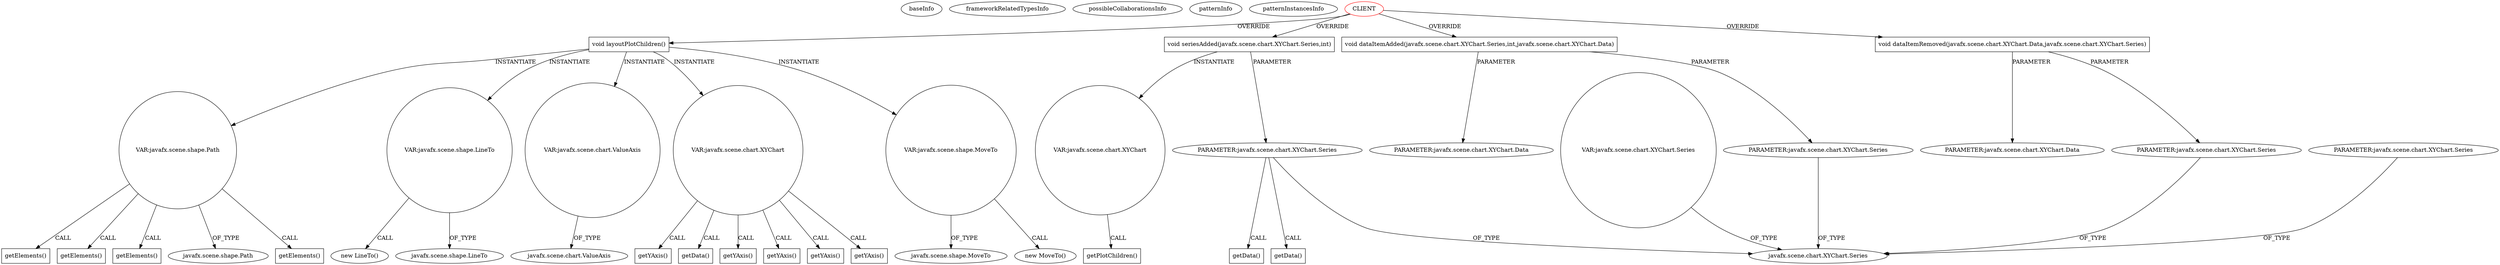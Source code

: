 digraph {
baseInfo[graphId=3691,category="pattern",isAnonymous=false,possibleRelation=false]
frameworkRelatedTypesInfo[]
possibleCollaborationsInfo[]
patternInfo[frequency=2.0,patternRootClient=0]
patternInstancesInfo[0="LichuanLu-ShunUI-FX~/LichuanLu-ShunUI-FX/ShunUI-FX-master/src/view/chart/StackedBarChart.java~StackedBarChart~811",1="TomaszKorecki-InvestorAssistant~/TomaszKorecki-InvestorAssistant/InvestorAssistant-master/Investor's assistant/src/investor/charts/CandleChart.java~CandleStickChart~1473"]
74[label="javafx.scene.shape.MoveTo",vertexType="FRAMEWORK_CLASS_TYPE",isFrameworkType=false]
73[label="VAR:javafx.scene.shape.MoveTo",vertexType="VARIABLE_EXPRESION",isFrameworkType=false,shape=circle]
72[label="new MoveTo()",vertexType="CONSTRUCTOR_CALL",isFrameworkType=false]
2[label="void layoutPlotChildren()",vertexType="OVERRIDING_METHOD_DECLARATION",isFrameworkType=false,shape=box]
0[label="CLIENT",vertexType="ROOT_CLIENT_CLASS_DECLARATION",isFrameworkType=false,color=red]
17[label="VAR:javafx.scene.shape.Path",vertexType="VARIABLE_EXPRESION",isFrameworkType=false,shape=circle]
93[label="void dataItemAdded(javafx.scene.chart.XYChart.Series,int,javafx.scene.chart.XYChart.Data)",vertexType="OVERRIDING_METHOD_DECLARATION",isFrameworkType=false,shape=box]
94[label="PARAMETER:javafx.scene.chart.XYChart.Series",vertexType="PARAMETER_DECLARATION",isFrameworkType=false]
106[label="void seriesAdded(javafx.scene.chart.XYChart.Series,int)",vertexType="OVERRIDING_METHOD_DECLARATION",isFrameworkType=false,shape=box]
107[label="PARAMETER:javafx.scene.chart.XYChart.Series",vertexType="PARAMETER_DECLARATION",isFrameworkType=false]
110[label="getData()",vertexType="INSIDE_CALL",isFrameworkType=false,shape=box]
112[label="getData()",vertexType="INSIDE_CALL",isFrameworkType=false,shape=box]
98[label="void dataItemRemoved(javafx.scene.chart.XYChart.Data,javafx.scene.chart.XYChart.Series)",vertexType="OVERRIDING_METHOD_DECLARATION",isFrameworkType=false,shape=box]
101[label="PARAMETER:javafx.scene.chart.XYChart.Series",vertexType="PARAMETER_DECLARATION",isFrameworkType=false]
19[label="javafx.scene.shape.Path",vertexType="FRAMEWORK_CLASS_TYPE",isFrameworkType=false]
99[label="PARAMETER:javafx.scene.chart.XYChart.Data",vertexType="PARAMETER_DECLARATION",isFrameworkType=false]
83[label="VAR:javafx.scene.shape.LineTo",vertexType="VARIABLE_EXPRESION",isFrameworkType=false,shape=circle]
82[label="new LineTo()",vertexType="CONSTRUCTOR_CALL",isFrameworkType=false]
84[label="javafx.scene.shape.LineTo",vertexType="FRAMEWORK_CLASS_TYPE",isFrameworkType=false]
96[label="PARAMETER:javafx.scene.chart.XYChart.Data",vertexType="PARAMETER_DECLARATION",isFrameworkType=false]
18[label="getElements()",vertexType="INSIDE_CALL",isFrameworkType=false,shape=box]
81[label="getElements()",vertexType="INSIDE_CALL",isFrameworkType=false,shape=box]
71[label="getElements()",vertexType="INSIDE_CALL",isFrameworkType=false,shape=box]
69[label="getElements()",vertexType="INSIDE_CALL",isFrameworkType=false,shape=box]
58[label="VAR:javafx.scene.chart.ValueAxis",vertexType="VARIABLE_EXPRESION",isFrameworkType=false,shape=circle]
60[label="javafx.scene.chart.ValueAxis",vertexType="FRAMEWORK_CLASS_TYPE",isFrameworkType=false]
14[label="javafx.scene.chart.XYChart.Series",vertexType="FRAMEWORK_CLASS_TYPE",isFrameworkType=false]
104[label="PARAMETER:javafx.scene.chart.XYChart.Series",vertexType="PARAMETER_DECLARATION",isFrameworkType=false]
130[label="VAR:javafx.scene.chart.XYChart.Series",vertexType="VARIABLE_EXPRESION",isFrameworkType=false,shape=circle]
113[label="VAR:javafx.scene.chart.XYChart",vertexType="VARIABLE_EXPRESION",isFrameworkType=false,shape=circle]
114[label="getPlotChildren()",vertexType="INSIDE_CALL",isFrameworkType=false,shape=box]
3[label="VAR:javafx.scene.chart.XYChart",vertexType="VARIABLE_EXPRESION",isFrameworkType=false,shape=circle]
79[label="getYAxis()",vertexType="INSIDE_CALL",isFrameworkType=false,shape=box]
31[label="getYAxis()",vertexType="INSIDE_CALL",isFrameworkType=false,shape=box]
53[label="getYAxis()",vertexType="INSIDE_CALL",isFrameworkType=false,shape=box]
48[label="getYAxis()",vertexType="INSIDE_CALL",isFrameworkType=false,shape=box]
89[label="getYAxis()",vertexType="INSIDE_CALL",isFrameworkType=false,shape=box]
4[label="getData()",vertexType="INSIDE_CALL",isFrameworkType=false,shape=box]
17->81[label="CALL"]
107->112[label="CALL"]
3->4[label="CALL"]
107->14[label="OF_TYPE"]
93->96[label="PARAMETER"]
106->107[label="PARAMETER"]
104->14[label="OF_TYPE"]
2->17[label="INSTANTIATE"]
0->93[label="OVERRIDE"]
17->19[label="OF_TYPE"]
0->106[label="OVERRIDE"]
2->3[label="INSTANTIATE"]
0->2[label="OVERRIDE"]
17->18[label="CALL"]
113->114[label="CALL"]
3->31[label="CALL"]
101->14[label="OF_TYPE"]
94->14[label="OF_TYPE"]
58->60[label="OF_TYPE"]
106->113[label="INSTANTIATE"]
17->71[label="CALL"]
83->84[label="OF_TYPE"]
83->82[label="CALL"]
3->79[label="CALL"]
3->89[label="CALL"]
3->48[label="CALL"]
98->101[label="PARAMETER"]
2->83[label="INSTANTIATE"]
130->14[label="OF_TYPE"]
0->98[label="OVERRIDE"]
2->73[label="INSTANTIATE"]
3->53[label="CALL"]
73->72[label="CALL"]
93->94[label="PARAMETER"]
98->99[label="PARAMETER"]
73->74[label="OF_TYPE"]
2->58[label="INSTANTIATE"]
17->69[label="CALL"]
107->110[label="CALL"]
}
